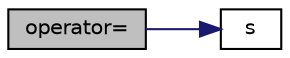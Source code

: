 digraph "operator="
{
  bgcolor="transparent";
  edge [fontname="Helvetica",fontsize="10",labelfontname="Helvetica",labelfontsize="10"];
  node [fontname="Helvetica",fontsize="10",shape=record];
  rankdir="LR";
  Node1163 [label="operator=",height=0.2,width=0.4,color="black", fillcolor="grey75", style="filled", fontcolor="black"];
  Node1163 -> Node1164 [color="midnightblue",fontsize="10",style="solid",fontname="Helvetica"];
  Node1164 [label="s",height=0.2,width=0.4,color="black",URL="$a19343.html#abb9c4233033fad2ad0206cd4adad3b9f"];
}
